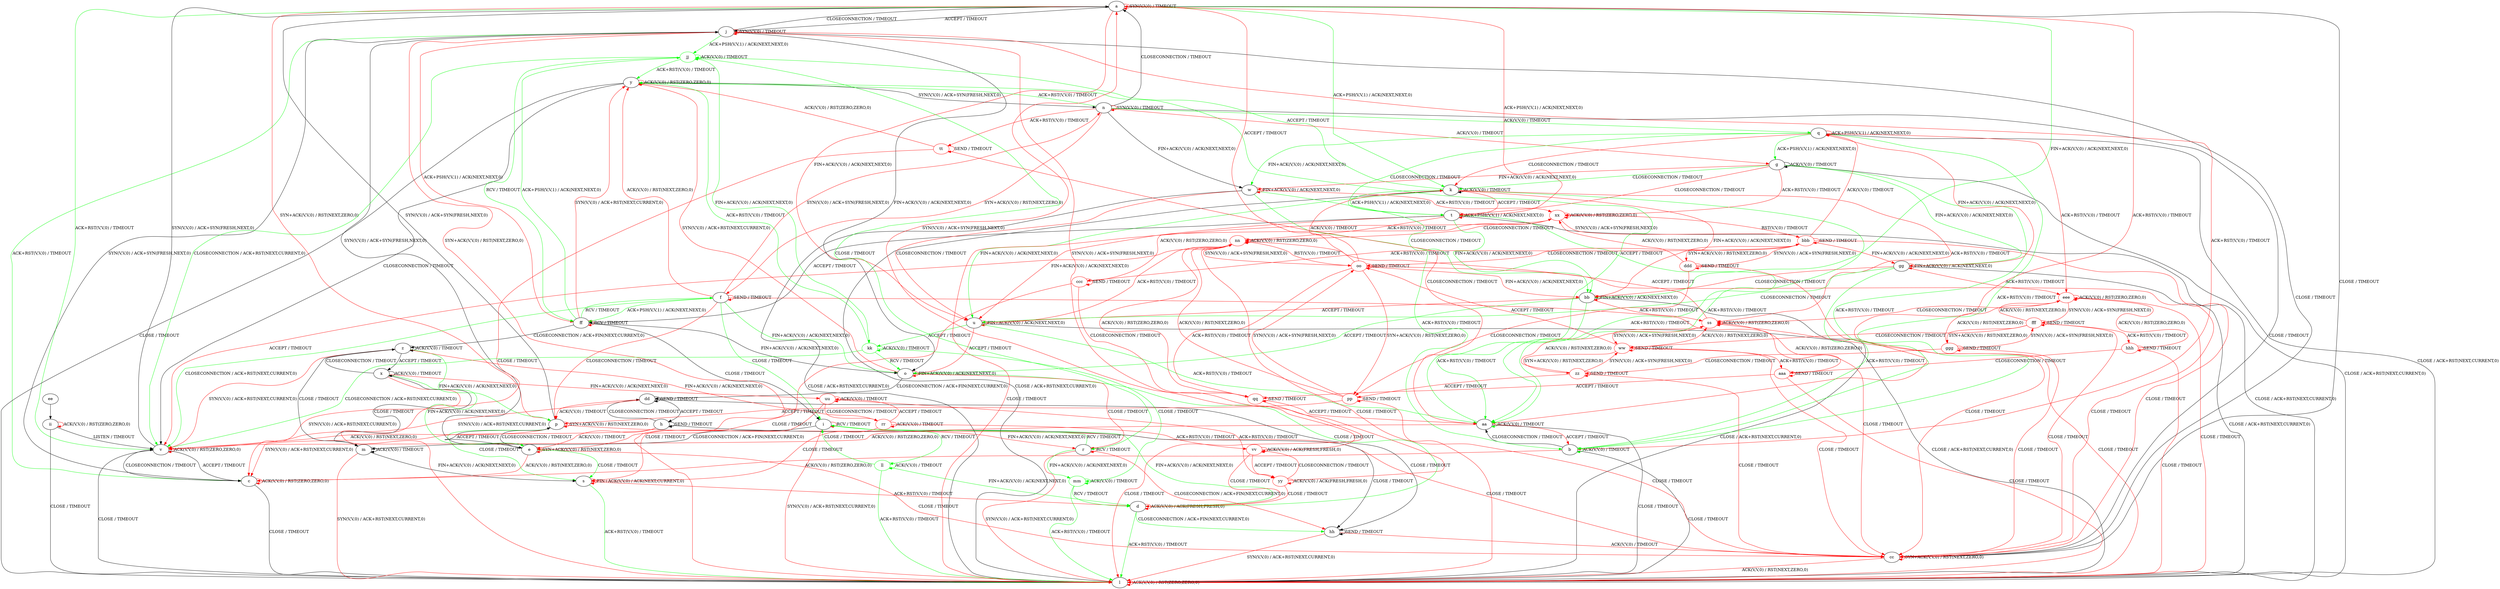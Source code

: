 digraph "" {
	graph ["Incoming time"=1.1802091598510742,
		"Outgoing time"=1.3525030612945557,
		Output="{'States': 60, 'Transitions': 945, 'Filename': '../results/tcp/TCP_FreeBSD_Server-TCP_Windows8_Server-yices-2.dot'}",
		Reference="{'States': 56, 'Transitions': 716, 'Filename': '../subjects/tcp/TCP_FreeBSD_Server.dot'}",
		Solver=yices,
		Updated="{'States': 39, 'Transitions': 495, 'Filename': '../subjects/tcp/TCP_Windows8_Server.dot'}",
		"f-measure"=0.4393063583815029,
		precision=0.5373737373737374,
		recall=0.3715083798882682
	];
	a -> a [key=0,
	color=red,
	label="SYN(V,V,0) / TIMEOUT"];
a -> j [key=0,
label="ACCEPT / TIMEOUT"];
a -> k [key=0,
color=green,
label="ACK+PSH(V,V,1) / ACK(NEXT,NEXT,0)"];
a -> p [key=0,
color=red,
label="SYN+ACK(V,V,0) / RST(NEXT,ZERO,0)"];
a -> t [key=0,
color=red,
label="ACK+PSH(V,V,1) / ACK(NEXT,NEXT,0)"];
a -> u [key=0,
color=red,
label="FIN+ACK(V,V,0) / ACK(NEXT,NEXT,0)"];
a -> v [key=0,
color=green,
label="ACK+RST(V,V,0) / TIMEOUT"];
a -> aa [key=0,
color=red,
label="ACK+RST(V,V,0) / TIMEOUT"];
a -> bb [key=0,
color=green,
label="FIN+ACK(V,V,0) / ACK(NEXT,NEXT,0)"];
a -> cc [key=0,
label="CLOSE / TIMEOUT"];
b -> b [key=0,
color=green,
label="ACK(V,V,0) / TIMEOUT"];
b -> c [key=0,
color=red,
label="ACK(V,V,0) / RST(ZERO,ZERO,0)"];
b -> l [key=0,
label="CLOSE / TIMEOUT"];
b -> aa [key=0,
label="CLOSECONNECTION / TIMEOUT"];
c -> c [key=0,
color=red,
label="ACK(V,V,0) / RST(ZERO,ZERO,0)"];
c -> j [key=0,
label="SYN(V,V,0) / ACK+SYN(FRESH,NEXT,0)"];
c -> l [key=0,
label="CLOSE / TIMEOUT"];
c -> v [key=0,
label="CLOSECONNECTION / TIMEOUT"];
d -> d [key=0,
color=red,
label="ACK(V,V,0) / ACK(FRESH,FRESH,0)"];
d -> l [key=0,
color=green,
label="ACK+RST(V,V,0) / TIMEOUT"];
d -> hh [key=0,
color=green,
label="CLOSECONNECTION / ACK+FIN(NEXT,CURRENT,0)"];
e -> c [key=0,
color=red,
label="ACK(V,V,0) / RST(NEXT,ZERO,0)"];
e -> e [key=0,
color=red,
label="SYN+ACK(V,V,0) / RST(NEXT,ZERO,0)"];
e -> j [key=0,
label="SYN(V,V,0) / ACK+SYN(FRESH,NEXT,0)"];
e -> p [key=0,
label="CLOSECONNECTION / TIMEOUT"];
e -> s [key=0,
color=green,
label="CLOSE / TIMEOUT"];
e -> cc [key=0,
color=red,
label="CLOSE / TIMEOUT"];
f -> f [key=0,
color=red,
label="SEND / TIMEOUT"];
f -> i [key=0,
color=green,
label="CLOSE / TIMEOUT"];
f -> n [key=0,
color=red,
label="SYN(V,V,0) / ACK+SYN(FRESH,NEXT,0)"];
f -> o [key=0,
color=green,
label="FIN+ACK(V,V,0) / ACK(NEXT,NEXT,0)"];
f -> p [key=0,
color=red,
label="CLOSECONNECTION / TIMEOUT"];
f -> v [key=0,
color=green,
label="CLOSECONNECTION / ACK+RST(NEXT,CURRENT,0)"];
f -> y [key=0,
color=red,
label="ACK(V,V,0) / RST(NEXT,ZERO,0)"];
f -> cc [key=0,
color=red,
label="CLOSE / TIMEOUT"];
f -> ff [key=0,
color=green,
label="ACK+PSH(V,V,1) / ACK(NEXT,NEXT,0)"];
g -> b [key=0,
color=green,
label="ACK+RST(V,V,0) / TIMEOUT"];
g -> g [key=0,
label="ACK(V,V,0) / TIMEOUT"];
g -> k [key=0,
color=green,
label="CLOSECONNECTION / TIMEOUT"];
g -> l [key=0,
label="CLOSE / ACK+RST(NEXT,CURRENT,0)"];
g -> t [key=0,
color=red,
label="CLOSECONNECTION / TIMEOUT"];
g -> w [key=0,
color=red,
label="FIN+ACK(V,V,0) / ACK(NEXT,NEXT,0)"];
g -> gg [key=0,
color=green,
label="FIN+ACK(V,V,0) / ACK(NEXT,NEXT,0)"];
xx [color=red];
g -> xx [key=0,
color=red,
label="ACK+RST(V,V,0) / TIMEOUT"];
h -> c [key=0,
color=red,
label="SYN(V,V,0) / ACK+RST(NEXT,CURRENT,0)"];
h -> e [key=0,
color=red,
label="ACK(V,V,0) / TIMEOUT"];
h -> h [key=0,
label="SEND / TIMEOUT"];
h -> dd [key=0,
label="CLOSECONNECTION / TIMEOUT"];
h -> hh [key=0,
label="CLOSE / TIMEOUT"];
i -> d [key=0,
color=green,
label="FIN+ACK(V,V,0) / ACK(NEXT,NEXT,0)"];
i -> i [key=0,
color=red,
label="RCV / TIMEOUT"];
i -> l [key=0,
color=red,
label="SYN(V,V,0) / ACK+RST(NEXT,CURRENT,0)"];
i -> m [key=0,
label="CLOSECONNECTION / ACK+FIN(NEXT,CURRENT,0)"];
i -> r [key=0,
color=red,
label="FIN+ACK(V,V,0) / ACK(NEXT,NEXT,0)"];
ll [color=green];
i -> ll [key=0,
color=green,
label="RCV / TIMEOUT"];
j -> a [key=0,
label="CLOSECONNECTION / TIMEOUT"];
j -> b [key=0,
color=red,
label="ACK+RST(V,V,0) / TIMEOUT"];
j -> c [key=0,
color=green,
label="ACK+RST(V,V,0) / TIMEOUT"];
j -> e [key=0,
color=red,
label="SYN+ACK(V,V,0) / RST(NEXT,ZERO,0)"];
j -> j [key=0,
color=red,
label="SYN(V,V,0) / TIMEOUT"];
j -> o [key=0,
label="FIN+ACK(V,V,0) / ACK(NEXT,NEXT,0)"];
j -> cc [key=0,
label="CLOSE / TIMEOUT"];
j -> ff [key=0,
color=red,
label="ACK+PSH(V,V,1) / ACK(NEXT,NEXT,0)"];
jj [color=green];
j -> jj [key=0,
color=green,
label="ACK+PSH(V,V,1) / ACK(NEXT,NEXT,0)"];
k -> k [key=0,
label="ACK(V,V,0) / TIMEOUT"];
k -> l [key=0,
label="CLOSE / ACK+RST(NEXT,CURRENT,0)"];
k -> t [key=0,
color=red,
label="ACCEPT / TIMEOUT"];
k -> u [key=0,
color=green,
label="FIN+ACK(V,V,0) / ACK(NEXT,NEXT,0)"];
k -> aa [key=0,
color=green,
label="ACK+RST(V,V,0) / TIMEOUT"];
k -> bb [key=0,
color=red,
label="FIN+ACK(V,V,0) / ACK(NEXT,NEXT,0)"];
k -> jj [key=0,
color=green,
label="ACCEPT / TIMEOUT"];
ss [color=red];
k -> ss [key=0,
color=red,
label="ACK+RST(V,V,0) / TIMEOUT"];
l -> l [key=0,
color=red,
label="ACK(V,V,0) / RST(ZERO,ZERO,0)"];
m -> l [key=0,
color=red,
label="SYN(V,V,0) / ACK+RST(NEXT,CURRENT,0)"];
m -> m [key=0,
label="ACK(V,V,0) / TIMEOUT"];
m -> s [key=0,
label="FIN+ACK(V,V,0) / ACK(NEXT,NEXT,0)"];
n -> a [key=0,
label="CLOSECONNECTION / TIMEOUT"];
n -> f [key=0,
color=red,
label="SYN+ACK(V,V,0) / RST(NEXT,ZERO,0)"];
n -> g [key=0,
color=red,
label="ACK(V,V,0) / TIMEOUT"];
n -> n [key=0,
color=red,
label="SYN(V,V,0) / TIMEOUT"];
n -> q [key=0,
color=green,
label="ACK(V,V,0) / TIMEOUT"];
n -> w [key=0,
label="FIN+ACK(V,V,0) / ACK(NEXT,NEXT,0)"];
n -> y [key=0,
color=green,
label="ACK+RST(V,V,0) / TIMEOUT"];
n -> cc [key=0,
label="CLOSE / TIMEOUT"];
tt [color=red];
n -> tt [key=0,
color=red,
label="ACK+RST(V,V,0) / TIMEOUT"];
o -> d [key=0,
color=green,
label="CLOSE / TIMEOUT"];
o -> o [key=0,
color=red,
label="FIN+ACK(V,V,0) / ACK(NEXT,NEXT,0)"];
o -> r [key=0,
color=red,
label="CLOSE / TIMEOUT"];
o -> y [key=0,
color=red,
label="SYN(V,V,0) / ACK+RST(NEXT,CURRENT,0)"];
o -> dd [key=0,
label="CLOSECONNECTION / ACK+FIN(NEXT,CURRENT,0)"];
p -> a [key=0,
label="SYN(V,V,0) / ACK+SYN(FRESH,NEXT,0)"];
p -> e [key=0,
label="ACCEPT / TIMEOUT"];
p -> p [key=0,
color=red,
label="SYN+ACK(V,V,0) / RST(NEXT,ZERO,0)"];
p -> s [key=0,
color=green,
label="CLOSE / TIMEOUT"];
p -> v [key=0,
color=red,
label="ACK(V,V,0) / RST(NEXT,ZERO,0)"];
p -> cc [key=0,
color=red,
label="CLOSE / TIMEOUT"];
q -> b [key=0,
color=green,
label="ACK+RST(V,V,0) / TIMEOUT"];
q -> g [key=0,
color=green,
label="ACK+PSH(V,V,1) / ACK(NEXT,NEXT,0)"];
q -> k [key=0,
color=red,
label="CLOSECONNECTION / TIMEOUT"];
q -> l [key=0,
label="CLOSE / ACK+RST(NEXT,CURRENT,0)"];
q -> q [key=0,
color=red,
label="ACK+PSH(V,V,1) / ACK(NEXT,NEXT,0)"];
q -> t [key=0,
color=green,
label="CLOSECONNECTION / TIMEOUT"];
q -> w [key=0,
color=green,
label="FIN+ACK(V,V,0) / ACK(NEXT,NEXT,0)"];
q -> gg [key=0,
color=red,
label="FIN+ACK(V,V,0) / ACK(NEXT,NEXT,0)"];
eee [color=red];
q -> eee [key=0,
color=red,
label="ACK+RST(V,V,0) / TIMEOUT"];
r -> i [key=0,
color=green,
label="RCV / TIMEOUT"];
r -> l [key=0,
color=red,
label="SYN(V,V,0) / ACK+RST(NEXT,CURRENT,0)"];
r -> r [key=0,
color=red,
label="RCV / TIMEOUT"];
r -> hh [key=0,
color=red,
label="CLOSECONNECTION / ACK+FIN(NEXT,CURRENT,0)"];
mm [color=green];
r -> mm [key=0,
color=green,
label="FIN+ACK(V,V,0) / ACK(NEXT,NEXT,0)"];
s -> d [key=0,
color=red,
label="ACK+RST(V,V,0) / TIMEOUT"];
s -> l [key=0,
color=green,
label="ACK+RST(V,V,0) / TIMEOUT"];
s -> s [key=0,
color=red,
label="FIN+ACK(V,V,0) / ACK(NEXT,CURRENT,0)"];
t -> k [key=0,
color=green,
label="ACK+PSH(V,V,1) / ACK(NEXT,NEXT,0)"];
t -> l [key=0,
label="CLOSE / ACK+RST(NEXT,CURRENT,0)"];
t -> t [key=0,
color=red,
label="ACK+PSH(V,V,1) / ACK(NEXT,NEXT,0)"];
t -> u [key=0,
color=red,
label="FIN+ACK(V,V,0) / ACK(NEXT,NEXT,0)"];
t -> aa [key=0,
color=green,
label="ACK+RST(V,V,0) / TIMEOUT"];
t -> bb [key=0,
color=green,
label="FIN+ACK(V,V,0) / ACK(NEXT,NEXT,0)"];
t -> ff [key=0,
label="ACCEPT / TIMEOUT"];
nn [color=red];
t -> nn [key=0,
color=red,
label="ACK+RST(V,V,0) / TIMEOUT"];
u -> l [key=0,
label="CLOSE / ACK+RST(NEXT,CURRENT,0)"];
u -> o [key=0,
color=red,
label="ACCEPT / TIMEOUT"];
u -> u [key=0,
color=red,
label="FIN+ACK(V,V,0) / ACK(NEXT,NEXT,0)"];
u -> aa [key=0,
color=green,
label="ACK+RST(V,V,0) / TIMEOUT"];
kk [color=green];
u -> kk [key=0,
color=green,
label="ACCEPT / TIMEOUT"];
u -> nn [key=0,
color=red,
label="ACK+RST(V,V,0) / TIMEOUT"];
v -> a [key=0,
label="SYN(V,V,0) / ACK+SYN(FRESH,NEXT,0)"];
v -> c [key=0,
label="ACCEPT / TIMEOUT"];
v -> l [key=0,
label="CLOSE / TIMEOUT"];
v -> v [key=0,
color=red,
label="ACK(V,V,0) / RST(ZERO,ZERO,0)"];
w -> b [key=0,
color=green,
label="ACK+RST(V,V,0) / TIMEOUT"];
w -> l [key=0,
label="CLOSE / ACK+RST(NEXT,CURRENT,0)"];
w -> u [key=0,
color=red,
label="CLOSECONNECTION / TIMEOUT"];
w -> w [key=0,
color=red,
label="FIN+ACK(V,V,0) / ACK(NEXT,NEXT,0)"];
w -> bb [key=0,
color=green,
label="CLOSECONNECTION / TIMEOUT"];
w -> xx [key=0,
color=red,
label="ACK+RST(V,V,0) / TIMEOUT"];
x -> c [key=0,
color=red,
label="SYN(V,V,0) / ACK+RST(NEXT,CURRENT,0)"];
x -> e [key=0,
color=green,
label="FIN+ACK(V,V,0) / ACK(NEXT,NEXT,0)"];
x -> m [key=0,
label="CLOSE / TIMEOUT"];
x -> x [key=0,
label="ACK(V,V,0) / TIMEOUT"];
x -> z [key=0,
label="CLOSECONNECTION / TIMEOUT"];
uu [color=red];
x -> uu [key=0,
color=red,
label="FIN+ACK(V,V,0) / ACK(NEXT,NEXT,0)"];
y -> l [key=0,
label="CLOSE / TIMEOUT"];
y -> n [key=0,
label="SYN(V,V,0) / ACK+SYN(FRESH,NEXT,0)"];
y -> v [key=0,
label="CLOSECONNECTION / TIMEOUT"];
y -> y [key=0,
color=red,
label="ACK(V,V,0) / RST(ZERO,ZERO,0)"];
z -> m [key=0,
label="CLOSE / TIMEOUT"];
z -> p [key=0,
color=green,
label="FIN+ACK(V,V,0) / ACK(NEXT,NEXT,0)"];
z -> v [key=0,
color=red,
label="SYN(V,V,0) / ACK+RST(NEXT,CURRENT,0)"];
z -> x [key=0,
label="ACCEPT / TIMEOUT"];
z -> z [key=0,
label="ACK(V,V,0) / TIMEOUT"];
rr [color=red];
z -> rr [key=0,
color=red,
label="FIN+ACK(V,V,0) / ACK(NEXT,NEXT,0)"];
aa -> b [key=0,
color=red,
label="ACCEPT / TIMEOUT"];
aa -> l [key=0,
label="CLOSE / TIMEOUT"];
aa -> v [key=0,
color=red,
label="ACK(V,V,0) / RST(ZERO,ZERO,0)"];
aa -> y [key=0,
color=green,
label="ACCEPT / TIMEOUT"];
aa -> aa [key=0,
color=green,
label="ACK(V,V,0) / TIMEOUT"];
bb -> l [key=0,
label="CLOSE / ACK+RST(NEXT,CURRENT,0)"];
bb -> o [key=0,
color=green,
label="ACCEPT / TIMEOUT"];
bb -> u [key=0,
color=red,
label="ACCEPT / TIMEOUT"];
bb -> aa [key=0,
color=green,
label="ACK+RST(V,V,0) / TIMEOUT"];
bb -> bb [key=0,
color=red,
label="FIN+ACK(V,V,0) / ACK(NEXT,NEXT,0)"];
bb -> ss [key=0,
color=red,
label="ACK+RST(V,V,0) / TIMEOUT"];
cc -> l [key=0,
color=red,
label="ACK(V,V,0) / RST(NEXT,ZERO,0)"];
cc -> cc [key=0,
color=red,
label="SYN+ACK(V,V,0) / RST(NEXT,ZERO,0)"];
dd -> h [key=0,
label="ACCEPT / TIMEOUT"];
dd -> p [key=0,
color=red,
label="ACK(V,V,0) / TIMEOUT"];
dd -> v [key=0,
color=red,
label="SYN(V,V,0) / ACK+RST(NEXT,CURRENT,0)"];
dd -> dd [key=0,
label="SEND / TIMEOUT"];
dd -> hh [key=0,
label="CLOSE / TIMEOUT"];
ee -> ii [key=0];
ff -> f [key=0,
color=green,
label="RCV / TIMEOUT"];
ff -> i [key=0,
label="CLOSE / TIMEOUT"];
ff -> o [key=0,
label="FIN+ACK(V,V,0) / ACK(NEXT,NEXT,0)"];
ff -> y [key=0,
color=red,
label="SYN(V,V,0) / ACK+RST(NEXT,CURRENT,0)"];
ff -> z [key=0,
label="CLOSECONNECTION / ACK+FIN(NEXT,CURRENT,0)"];
ff -> ff [key=0,
color=red,
label="RCV / TIMEOUT"];
ff -> jj [key=0,
color=green,
label="ACK+PSH(V,V,1) / ACK(NEXT,NEXT,0)"];
gg -> b [key=0,
color=green,
label="ACK+RST(V,V,0) / TIMEOUT"];
gg -> l [key=0,
label="CLOSE / ACK+RST(NEXT,CURRENT,0)"];
gg -> u [key=0,
color=green,
label="CLOSECONNECTION / TIMEOUT"];
gg -> bb [key=0,
color=red,
label="CLOSECONNECTION / TIMEOUT"];
gg -> gg [key=0,
color=red,
label="FIN+ACK(V,V,0) / ACK(NEXT,NEXT,0)"];
gg -> eee [key=0,
color=red,
label="ACK+RST(V,V,0) / TIMEOUT"];
hh -> l [key=0,
color=red,
label="SYN(V,V,0) / ACK+RST(NEXT,CURRENT,0)"];
hh -> cc [key=0,
color=red,
label="ACK(V,V,0) / TIMEOUT"];
hh -> hh [key=0,
label="SEND / TIMEOUT"];
ii -> l [key=0,
label="CLOSE / TIMEOUT"];
ii -> v [key=0,
label="LISTEN / TIMEOUT"];
ii -> ii [key=0,
color=red,
label="ACK(V,V,0) / RST(ZERO,ZERO,0)"];
jj -> r [key=0,
color=green,
label="CLOSE / TIMEOUT"];
jj -> v [key=0,
color=green,
label="CLOSECONNECTION / ACK+RST(NEXT,CURRENT,0)"];
jj -> y [key=0,
color=green,
label="ACK+RST(V,V,0) / TIMEOUT"];
jj -> ff [key=0,
color=green,
label="RCV / TIMEOUT"];
jj -> jj [key=0,
color=green,
label="ACK(V,V,0) / TIMEOUT"];
jj -> kk [key=0,
color=green,
label="FIN+ACK(V,V,0) / ACK(NEXT,NEXT,0)"];
kk -> o [key=0,
color=green,
label="RCV / TIMEOUT"];
kk -> v [key=0,
color=green,
label="CLOSECONNECTION / ACK+RST(NEXT,CURRENT,0)"];
kk -> y [key=0,
color=green,
label="ACK+RST(V,V,0) / TIMEOUT"];
kk -> kk [key=0,
color=green,
label="ACK(V,V,0) / TIMEOUT"];
kk -> mm [key=0,
color=green,
label="CLOSE / TIMEOUT"];
ll -> d [key=0,
color=green,
label="FIN+ACK(V,V,0) / ACK(NEXT,NEXT,0)"];
ll -> i [key=0,
color=green,
label="CLOSE / TIMEOUT"];
ll -> l [key=0,
color=green,
label="ACK+RST(V,V,0) / TIMEOUT"];
ll -> ll [key=0,
color=green,
label="ACK(V,V,0) / TIMEOUT"];
mm -> d [key=0,
color=green,
label="RCV / TIMEOUT"];
mm -> l [key=0,
color=green,
label="ACK+RST(V,V,0) / TIMEOUT"];
mm -> mm [key=0,
color=green,
label="ACK(V,V,0) / TIMEOUT"];
nn -> l [key=0,
color=red,
label="CLOSE / TIMEOUT"];
nn -> v [key=0,
color=red,
label="ACCEPT / TIMEOUT"];
nn -> nn [key=0,
color=red,
label="ACK(V,V,0) / RST(ZERO,ZERO,0)"];
oo [color=red];
nn -> oo [key=0,
color=red,
label="SYN(V,V,0) / ACK+SYN(FRESH,NEXT,0)"];
oo -> a [key=0,
color=red,
label="ACCEPT / TIMEOUT"];
oo -> k [key=0,
color=red,
label="ACK(V,V,0) / TIMEOUT"];
oo -> bb [key=0,
color=red,
label="FIN+ACK(V,V,0) / ACK(NEXT,NEXT,0)"];
oo -> cc [key=0,
color=red,
label="CLOSE / TIMEOUT"];
oo -> nn [key=0,
color=red,
label="RST(V,V,0) / TIMEOUT"];
oo -> oo [key=0,
color=red,
label="SEND / TIMEOUT"];
pp [color=red];
oo -> pp [key=0,
color=red,
label="SYN+ACK(V,V,0) / RST(NEXT,ZERO,0)"];
qq [color=red];
oo -> qq [key=0,
color=red,
label="ACK+RST(V,V,0) / TIMEOUT"];
pp -> p [key=0,
color=red,
label="ACCEPT / TIMEOUT"];
pp -> cc [key=0,
color=red,
label="CLOSE / TIMEOUT"];
pp -> nn [key=0,
color=red,
label="ACK(V,V,0) / RST(NEXT,ZERO,0)"];
pp -> oo [key=0,
color=red,
label="SYN(V,V,0) / ACK+SYN(FRESH,NEXT,0)"];
pp -> pp [key=0,
color=red,
label="SEND / TIMEOUT"];
qq -> l [key=0,
color=red,
label="CLOSE / TIMEOUT"];
qq -> aa [key=0,
color=red,
label="ACCEPT / TIMEOUT"];
qq -> nn [key=0,
color=red,
label="ACK(V,V,0) / RST(ZERO,ZERO,0)"];
qq -> qq [key=0,
color=red,
label="SEND / TIMEOUT"];
rr -> s [key=0,
color=red,
label="CLOSE / TIMEOUT"];
rr -> rr [key=0,
color=red,
label="ACK(V,V,0) / TIMEOUT"];
rr -> uu [key=0,
color=red,
label="ACCEPT / TIMEOUT"];
vv [color=red];
rr -> vv [key=0,
color=red,
label="ACK+RST(V,V,0) / TIMEOUT"];
ss -> l [key=0,
color=red,
label="CLOSE / TIMEOUT"];
ss -> nn [key=0,
color=red,
label="ACCEPT / TIMEOUT"];
ss -> ss [key=0,
color=red,
label="ACK(V,V,0) / RST(ZERO,ZERO,0)"];
ww [color=red];
ss -> ww [key=0,
color=red,
label="SYN(V,V,0) / ACK+SYN(FRESH,NEXT,0)"];
tt -> l [key=0,
color=red,
label="CLOSE / TIMEOUT"];
tt -> y [key=0,
color=red,
label="ACK(V,V,0) / RST(ZERO,ZERO,0)"];
tt -> aa [key=0,
color=red,
label="CLOSECONNECTION / TIMEOUT"];
tt -> tt [key=0,
color=red,
label="SEND / TIMEOUT"];
uu -> s [key=0,
color=red,
label="CLOSE / TIMEOUT"];
uu -> rr [key=0,
color=red,
label="CLOSECONNECTION / TIMEOUT"];
uu -> uu [key=0,
color=red,
label="ACK(V,V,0) / TIMEOUT"];
yy [color=red];
uu -> yy [key=0,
color=red,
label="ACK+RST(V,V,0) / TIMEOUT"];
vv -> a [key=0,
color=red,
label="SYN(V,V,0) / ACK+SYN(FRESH,NEXT,0)"];
vv -> d [key=0,
color=red,
label="CLOSE / TIMEOUT"];
vv -> vv [key=0,
color=red,
label="ACK(V,V,0) / ACK(FRESH,FRESH,0)"];
vv -> yy [key=0,
color=red,
label="ACCEPT / TIMEOUT"];
ww -> cc [key=0,
color=red,
label="CLOSE / TIMEOUT"];
ww -> oo [key=0,
color=red,
label="ACCEPT / TIMEOUT"];
ww -> ss [key=0,
color=red,
label="ACK(V,V,0) / RST(NEXT,ZERO,0)"];
ww -> ww [key=0,
color=red,
label="SEND / TIMEOUT"];
zz [color=red];
ww -> zz [key=0,
color=red,
label="SYN+ACK(V,V,0) / RST(NEXT,ZERO,0)"];
aaa [color=red];
ww -> aaa [key=0,
color=red,
label="ACK+RST(V,V,0) / TIMEOUT"];
xx -> l [key=0,
color=red,
label="CLOSE / TIMEOUT"];
xx -> nn [key=0,
color=red,
label="CLOSECONNECTION / TIMEOUT"];
xx -> xx [key=0,
color=red,
label="ACK(V,V,0) / RST(ZERO,ZERO,0)"];
bbb [color=red];
xx -> bbb [key=0,
color=red,
label="SYN(V,V,0) / ACK+SYN(FRESH,NEXT,0)"];
yy -> d [key=0,
color=red,
label="CLOSE / TIMEOUT"];
yy -> j [key=0,
color=red,
label="SYN(V,V,0) / ACK+SYN(FRESH,NEXT,0)"];
yy -> vv [key=0,
color=red,
label="CLOSECONNECTION / TIMEOUT"];
yy -> yy [key=0,
color=red,
label="ACK(V,V,0) / ACK(FRESH,FRESH,0)"];
zz -> cc [key=0,
color=red,
label="CLOSE / TIMEOUT"];
zz -> pp [key=0,
color=red,
label="ACCEPT / TIMEOUT"];
zz -> ss [key=0,
color=red,
label="ACK(V,V,0) / RST(NEXT,ZERO,0)"];
zz -> ww [key=0,
color=red,
label="SYN(V,V,0) / ACK+SYN(FRESH,NEXT,0)"];
zz -> zz [key=0,
color=red,
label="SEND / TIMEOUT"];
aaa -> l [key=0,
color=red,
label="CLOSE / TIMEOUT"];
aaa -> qq [key=0,
color=red,
label="ACCEPT / TIMEOUT"];
aaa -> ss [key=0,
color=red,
label="ACK(V,V,0) / RST(ZERO,ZERO,0)"];
aaa -> aaa [key=0,
color=red,
label="SEND / TIMEOUT"];
bbb -> q [key=0,
color=red,
label="ACK(V,V,0) / TIMEOUT"];
bbb -> cc [key=0,
color=red,
label="CLOSE / TIMEOUT"];
bbb -> gg [key=0,
color=red,
label="FIN+ACK(V,V,0) / ACK(NEXT,NEXT,0)"];
bbb -> oo [key=0,
color=red,
label="CLOSECONNECTION / TIMEOUT"];
bbb -> xx [key=0,
color=red,
label="RST(V,V,0) / TIMEOUT"];
bbb -> bbb [key=0,
color=red,
label="SEND / TIMEOUT"];
ccc [color=red];
bbb -> ccc [key=0,
color=red,
label="ACK+RST(V,V,0) / TIMEOUT"];
ddd [color=red];
bbb -> ddd [key=0,
color=red,
label="SYN+ACK(V,V,0) / RST(NEXT,ZERO,0)"];
ccc -> l [key=0,
color=red,
label="CLOSE / TIMEOUT"];
ccc -> qq [key=0,
color=red,
label="CLOSECONNECTION / TIMEOUT"];
ccc -> xx [key=0,
color=red,
label="ACK(V,V,0) / RST(ZERO,ZERO,0)"];
ccc -> ccc [key=0,
color=red,
label="SEND / TIMEOUT"];
ddd -> cc [key=0,
color=red,
label="CLOSE / TIMEOUT"];
ddd -> pp [key=0,
color=red,
label="CLOSECONNECTION / TIMEOUT"];
ddd -> xx [key=0,
color=red,
label="ACK(V,V,0) / RST(NEXT,ZERO,0)"];
ddd -> bbb [key=0,
color=red,
label="SYN(V,V,0) / ACK+SYN(FRESH,NEXT,0)"];
ddd -> ddd [key=0,
color=red,
label="SEND / TIMEOUT"];
eee -> l [key=0,
color=red,
label="CLOSE / TIMEOUT"];
eee -> ss [key=0,
color=red,
label="CLOSECONNECTION / TIMEOUT"];
eee -> eee [key=0,
color=red,
label="ACK(V,V,0) / RST(ZERO,ZERO,0)"];
fff [color=red];
eee -> fff [key=0,
color=red,
label="SYN(V,V,0) / ACK+SYN(FRESH,NEXT,0)"];
fff -> cc [key=0,
color=red,
label="CLOSE / TIMEOUT"];
fff -> ww [key=0,
color=red,
label="CLOSECONNECTION / TIMEOUT"];
fff -> eee [key=0,
color=red,
label="ACK(V,V,0) / RST(NEXT,ZERO,0)"];
fff -> fff [key=0,
color=red,
label="SEND / TIMEOUT"];
ggg [color=red];
fff -> ggg [key=0,
color=red,
label="SYN+ACK(V,V,0) / RST(NEXT,ZERO,0)"];
hhh [color=red];
fff -> hhh [key=0,
color=red,
label="ACK+RST(V,V,0) / TIMEOUT"];
ggg -> cc [key=0,
color=red,
label="CLOSE / TIMEOUT"];
ggg -> zz [key=0,
color=red,
label="CLOSECONNECTION / TIMEOUT"];
ggg -> eee [key=0,
color=red,
label="ACK(V,V,0) / RST(NEXT,ZERO,0)"];
ggg -> fff [key=0,
color=red,
label="SYN(V,V,0) / ACK+SYN(FRESH,NEXT,0)"];
ggg -> ggg [key=0,
color=red,
label="SEND / TIMEOUT"];
hhh -> l [key=0,
color=red,
label="CLOSE / TIMEOUT"];
hhh -> aaa [key=0,
color=red,
label="CLOSECONNECTION / TIMEOUT"];
hhh -> eee [key=0,
color=red,
label="ACK(V,V,0) / RST(ZERO,ZERO,0)"];
hhh -> hhh [key=0,
color=red,
label="SEND / TIMEOUT"];
}
